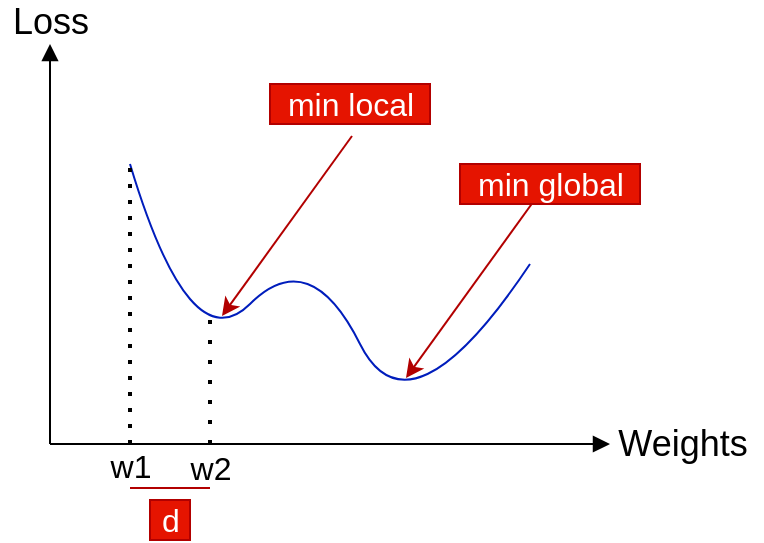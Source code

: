 <mxfile version="20.0.1" type="github">
  <diagram id="dgf8tfMFdL7_FTugXcWD" name="Page-1">
    <mxGraphModel dx="907" dy="530" grid="1" gridSize="10" guides="1" tooltips="1" connect="1" arrows="1" fold="1" page="1" pageScale="1" pageWidth="850" pageHeight="1100" math="0" shadow="0">
      <root>
        <mxCell id="0" />
        <mxCell id="1" parent="0" />
        <mxCell id="0312zQ26vdPn775SGtLt-1" value="" style="endArrow=block;html=1;rounded=0;endFill=1;" edge="1" parent="1">
          <mxGeometry width="50" height="50" relative="1" as="geometry">
            <mxPoint x="280" y="280" as="sourcePoint" />
            <mxPoint x="280" y="80" as="targetPoint" />
          </mxGeometry>
        </mxCell>
        <mxCell id="0312zQ26vdPn775SGtLt-2" value="" style="endArrow=block;html=1;rounded=0;endFill=1;" edge="1" parent="1">
          <mxGeometry width="50" height="50" relative="1" as="geometry">
            <mxPoint x="280" y="280" as="sourcePoint" />
            <mxPoint x="560" y="280" as="targetPoint" />
          </mxGeometry>
        </mxCell>
        <mxCell id="0312zQ26vdPn775SGtLt-3" value="&lt;font style=&quot;font-size: 18px;&quot;&gt;Loss&lt;/font&gt;" style="text;html=1;align=center;verticalAlign=middle;resizable=0;points=[];autosize=1;strokeColor=none;fillColor=none;" vertex="1" parent="1">
          <mxGeometry x="255" y="59" width="50" height="20" as="geometry" />
        </mxCell>
        <mxCell id="0312zQ26vdPn775SGtLt-4" value="" style="curved=1;endArrow=none;html=1;rounded=0;fontSize=18;endFill=0;fillColor=#0050ef;strokeColor=#001DBC;" edge="1" parent="1">
          <mxGeometry width="50" height="50" relative="1" as="geometry">
            <mxPoint x="320" y="140" as="sourcePoint" />
            <mxPoint x="520" y="190" as="targetPoint" />
            <Array as="points">
              <mxPoint x="350" y="240" />
              <mxPoint x="410" y="180" />
              <mxPoint x="460" y="280" />
            </Array>
          </mxGeometry>
        </mxCell>
        <mxCell id="0312zQ26vdPn775SGtLt-5" value="&lt;font style=&quot;font-size: 18px;&quot;&gt;Weights&lt;/font&gt;" style="text;html=1;align=center;verticalAlign=middle;resizable=0;points=[];autosize=1;strokeColor=none;fillColor=none;" vertex="1" parent="1">
          <mxGeometry x="556" y="270" width="80" height="20" as="geometry" />
        </mxCell>
        <mxCell id="0312zQ26vdPn775SGtLt-6" value="" style="endArrow=none;dashed=1;html=1;dashPattern=1 3;strokeWidth=2;rounded=0;fontSize=18;" edge="1" parent="1">
          <mxGeometry width="50" height="50" relative="1" as="geometry">
            <mxPoint x="320" y="280" as="sourcePoint" />
            <mxPoint x="320" y="140" as="targetPoint" />
          </mxGeometry>
        </mxCell>
        <mxCell id="0312zQ26vdPn775SGtLt-7" value="" style="endArrow=none;dashed=1;html=1;dashPattern=1 4;strokeWidth=2;rounded=0;fontSize=18;" edge="1" parent="1">
          <mxGeometry width="50" height="50" relative="1" as="geometry">
            <mxPoint x="360" y="280" as="sourcePoint" />
            <mxPoint x="360" y="210" as="targetPoint" />
          </mxGeometry>
        </mxCell>
        <mxCell id="0312zQ26vdPn775SGtLt-8" value="&lt;font style=&quot;font-size: 16px;&quot;&gt;w1&lt;/font&gt;" style="text;html=1;align=center;verticalAlign=middle;resizable=0;points=[];autosize=1;strokeColor=none;fillColor=none;fontSize=18;" vertex="1" parent="1">
          <mxGeometry x="300" y="276" width="40" height="30" as="geometry" />
        </mxCell>
        <mxCell id="0312zQ26vdPn775SGtLt-9" value="&lt;font style=&quot;font-size: 16px;&quot;&gt;w2&lt;/font&gt;" style="text;html=1;align=center;verticalAlign=middle;resizable=0;points=[];autosize=1;strokeColor=none;fillColor=none;fontSize=18;" vertex="1" parent="1">
          <mxGeometry x="340" y="277" width="40" height="30" as="geometry" />
        </mxCell>
        <mxCell id="0312zQ26vdPn775SGtLt-12" value="" style="endArrow=classic;html=1;rounded=0;fontSize=16;fillColor=#e51400;strokeColor=#B20000;" edge="1" parent="1">
          <mxGeometry width="50" height="50" relative="1" as="geometry">
            <mxPoint x="431" y="126" as="sourcePoint" />
            <mxPoint x="366" y="216" as="targetPoint" />
          </mxGeometry>
        </mxCell>
        <mxCell id="0312zQ26vdPn775SGtLt-13" value="" style="endArrow=classic;html=1;rounded=0;fontSize=16;fillColor=#e51400;strokeColor=#B20000;" edge="1" parent="1">
          <mxGeometry width="50" height="50" relative="1" as="geometry">
            <mxPoint x="523" y="157" as="sourcePoint" />
            <mxPoint x="458" y="247" as="targetPoint" />
          </mxGeometry>
        </mxCell>
        <mxCell id="0312zQ26vdPn775SGtLt-14" value="min local" style="text;html=1;align=center;verticalAlign=middle;resizable=0;points=[];autosize=1;strokeColor=#B20000;fillColor=#e51400;fontSize=16;fontColor=#ffffff;" vertex="1" parent="1">
          <mxGeometry x="390" y="100" width="80" height="20" as="geometry" />
        </mxCell>
        <mxCell id="0312zQ26vdPn775SGtLt-15" value="min global" style="text;html=1;align=center;verticalAlign=middle;resizable=0;points=[];autosize=1;strokeColor=#B20000;fillColor=#e51400;fontSize=16;fontColor=#ffffff;" vertex="1" parent="1">
          <mxGeometry x="485" y="140" width="90" height="20" as="geometry" />
        </mxCell>
        <mxCell id="0312zQ26vdPn775SGtLt-16" value="d" style="text;html=1;align=center;verticalAlign=middle;resizable=0;points=[];autosize=1;strokeColor=#B20000;fillColor=#e51400;fontSize=16;fontColor=#ffffff;" vertex="1" parent="1">
          <mxGeometry x="330" y="308" width="20" height="20" as="geometry" />
        </mxCell>
        <mxCell id="0312zQ26vdPn775SGtLt-17" value="" style="endArrow=none;html=1;rounded=0;fontSize=16;fillColor=#e51400;strokeColor=#B20000;" edge="1" parent="1">
          <mxGeometry width="50" height="50" relative="1" as="geometry">
            <mxPoint x="320" y="302" as="sourcePoint" />
            <mxPoint x="360" y="302" as="targetPoint" />
          </mxGeometry>
        </mxCell>
      </root>
    </mxGraphModel>
  </diagram>
</mxfile>
